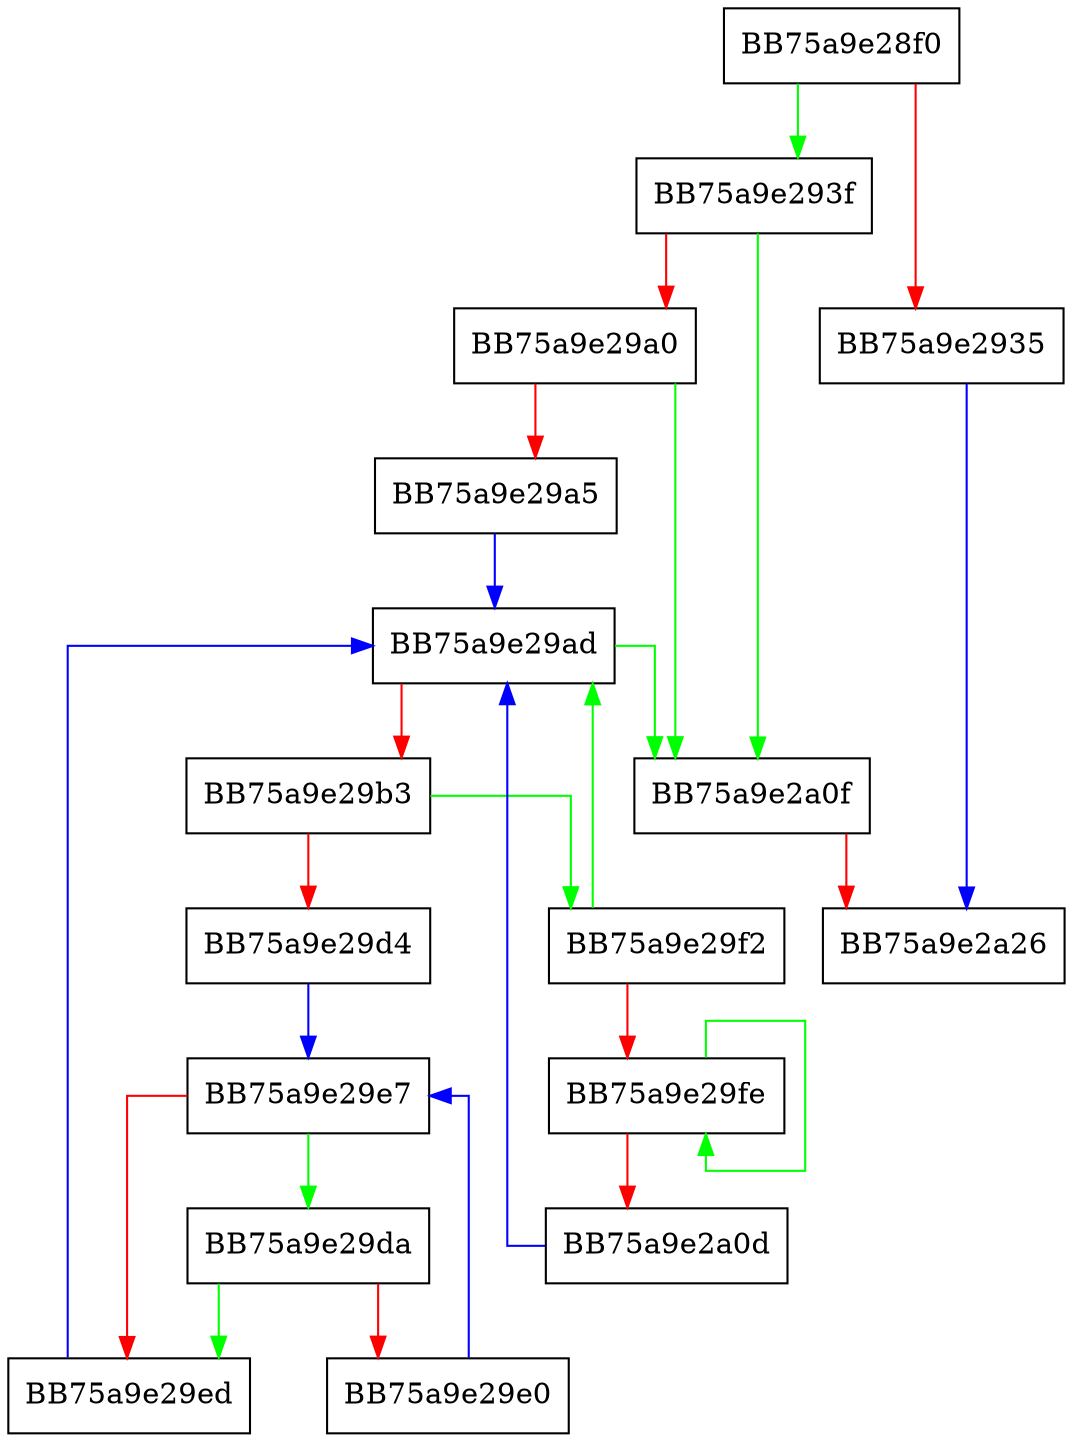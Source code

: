 digraph parse_image_info_callback {
  node [shape="box"];
  graph [splines=ortho];
  BB75a9e28f0 -> BB75a9e293f [color="green"];
  BB75a9e28f0 -> BB75a9e2935 [color="red"];
  BB75a9e2935 -> BB75a9e2a26 [color="blue"];
  BB75a9e293f -> BB75a9e2a0f [color="green"];
  BB75a9e293f -> BB75a9e29a0 [color="red"];
  BB75a9e29a0 -> BB75a9e2a0f [color="green"];
  BB75a9e29a0 -> BB75a9e29a5 [color="red"];
  BB75a9e29a5 -> BB75a9e29ad [color="blue"];
  BB75a9e29ad -> BB75a9e2a0f [color="green"];
  BB75a9e29ad -> BB75a9e29b3 [color="red"];
  BB75a9e29b3 -> BB75a9e29f2 [color="green"];
  BB75a9e29b3 -> BB75a9e29d4 [color="red"];
  BB75a9e29d4 -> BB75a9e29e7 [color="blue"];
  BB75a9e29da -> BB75a9e29ed [color="green"];
  BB75a9e29da -> BB75a9e29e0 [color="red"];
  BB75a9e29e0 -> BB75a9e29e7 [color="blue"];
  BB75a9e29e7 -> BB75a9e29da [color="green"];
  BB75a9e29e7 -> BB75a9e29ed [color="red"];
  BB75a9e29ed -> BB75a9e29ad [color="blue"];
  BB75a9e29f2 -> BB75a9e29ad [color="green"];
  BB75a9e29f2 -> BB75a9e29fe [color="red"];
  BB75a9e29fe -> BB75a9e29fe [color="green"];
  BB75a9e29fe -> BB75a9e2a0d [color="red"];
  BB75a9e2a0d -> BB75a9e29ad [color="blue"];
  BB75a9e2a0f -> BB75a9e2a26 [color="red"];
}